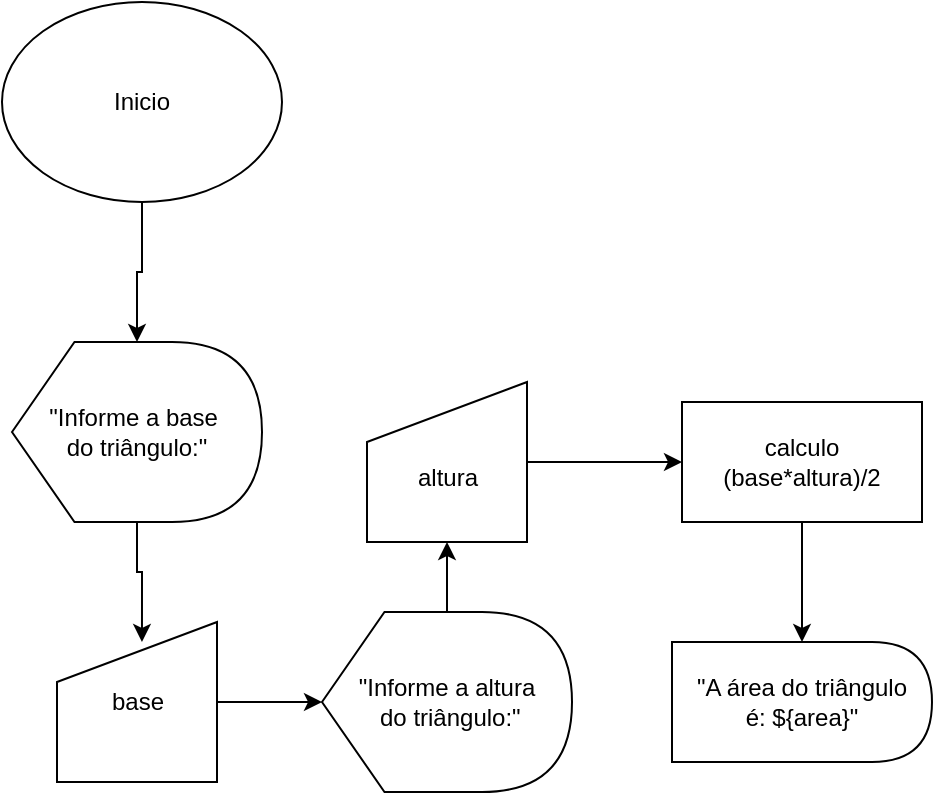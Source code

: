 <mxfile version="21.6.8" type="github">
  <diagram name="Página-1" id="Of1l5Ty5u5XjqeMRKGTt">
    <mxGraphModel dx="1139" dy="553" grid="1" gridSize="10" guides="1" tooltips="1" connect="1" arrows="1" fold="1" page="1" pageScale="1" pageWidth="827" pageHeight="1169" math="0" shadow="0">
      <root>
        <mxCell id="0" />
        <mxCell id="1" parent="0" />
        <mxCell id="3Xf_2oQIhMBCi_jiA-Yd-5" value="" style="edgeStyle=orthogonalEdgeStyle;rounded=0;orthogonalLoop=1;jettySize=auto;html=1;" edge="1" parent="1" source="3Xf_2oQIhMBCi_jiA-Yd-1" target="3Xf_2oQIhMBCi_jiA-Yd-3">
          <mxGeometry relative="1" as="geometry" />
        </mxCell>
        <mxCell id="3Xf_2oQIhMBCi_jiA-Yd-1" value="&lt;div&gt;Inicio&lt;/div&gt;" style="ellipse;whiteSpace=wrap;html=1;fontFamily=Helvetica;" vertex="1" parent="1">
          <mxGeometry x="320" width="140" height="100" as="geometry" />
        </mxCell>
        <mxCell id="3Xf_2oQIhMBCi_jiA-Yd-6" value="" style="edgeStyle=orthogonalEdgeStyle;rounded=0;orthogonalLoop=1;jettySize=auto;html=1;entryX=0.531;entryY=0.125;entryDx=0;entryDy=0;entryPerimeter=0;" edge="1" parent="1" source="3Xf_2oQIhMBCi_jiA-Yd-3" target="3Xf_2oQIhMBCi_jiA-Yd-4">
          <mxGeometry relative="1" as="geometry">
            <Array as="points">
              <mxPoint x="388" y="285" />
              <mxPoint x="390" y="285" />
            </Array>
          </mxGeometry>
        </mxCell>
        <mxCell id="3Xf_2oQIhMBCi_jiA-Yd-3" value="&lt;div&gt;&quot;Informe a base&amp;nbsp;&lt;/div&gt;&lt;div&gt;do triângulo:&quot;&lt;/div&gt;" style="shape=display;whiteSpace=wrap;html=1;" vertex="1" parent="1">
          <mxGeometry x="325" y="170" width="125" height="90" as="geometry" />
        </mxCell>
        <mxCell id="3Xf_2oQIhMBCi_jiA-Yd-8" value="" style="edgeStyle=orthogonalEdgeStyle;rounded=0;orthogonalLoop=1;jettySize=auto;html=1;" edge="1" parent="1" source="3Xf_2oQIhMBCi_jiA-Yd-4" target="3Xf_2oQIhMBCi_jiA-Yd-7">
          <mxGeometry relative="1" as="geometry" />
        </mxCell>
        <mxCell id="3Xf_2oQIhMBCi_jiA-Yd-4" value="&lt;div&gt;base&lt;/div&gt;" style="shape=manualInput;whiteSpace=wrap;html=1;" vertex="1" parent="1">
          <mxGeometry x="347.5" y="310" width="80" height="80" as="geometry" />
        </mxCell>
        <mxCell id="3Xf_2oQIhMBCi_jiA-Yd-10" value="" style="edgeStyle=orthogonalEdgeStyle;rounded=0;orthogonalLoop=1;jettySize=auto;html=1;" edge="1" parent="1" source="3Xf_2oQIhMBCi_jiA-Yd-7" target="3Xf_2oQIhMBCi_jiA-Yd-9">
          <mxGeometry relative="1" as="geometry" />
        </mxCell>
        <mxCell id="3Xf_2oQIhMBCi_jiA-Yd-7" value="&lt;div&gt;&quot;Informe a altura&lt;/div&gt;&lt;div&gt;&amp;nbsp;do triângulo:&quot;&lt;/div&gt;" style="shape=display;whiteSpace=wrap;html=1;" vertex="1" parent="1">
          <mxGeometry x="480" y="305" width="125" height="90" as="geometry" />
        </mxCell>
        <mxCell id="3Xf_2oQIhMBCi_jiA-Yd-12" value="" style="edgeStyle=orthogonalEdgeStyle;rounded=0;orthogonalLoop=1;jettySize=auto;html=1;" edge="1" parent="1" source="3Xf_2oQIhMBCi_jiA-Yd-9" target="3Xf_2oQIhMBCi_jiA-Yd-11">
          <mxGeometry relative="1" as="geometry" />
        </mxCell>
        <mxCell id="3Xf_2oQIhMBCi_jiA-Yd-9" value="&lt;div&gt;&lt;br&gt;&lt;/div&gt;&lt;div&gt;altura&lt;/div&gt;" style="shape=manualInput;whiteSpace=wrap;html=1;" vertex="1" parent="1">
          <mxGeometry x="502.5" y="190" width="80" height="80" as="geometry" />
        </mxCell>
        <mxCell id="3Xf_2oQIhMBCi_jiA-Yd-16" value="" style="edgeStyle=orthogonalEdgeStyle;rounded=0;orthogonalLoop=1;jettySize=auto;html=1;entryX=0.5;entryY=0;entryDx=0;entryDy=0;" edge="1" parent="1" source="3Xf_2oQIhMBCi_jiA-Yd-11" target="3Xf_2oQIhMBCi_jiA-Yd-17">
          <mxGeometry relative="1" as="geometry">
            <mxPoint x="720" y="310" as="targetPoint" />
          </mxGeometry>
        </mxCell>
        <mxCell id="3Xf_2oQIhMBCi_jiA-Yd-11" value="&lt;div&gt;calculo&lt;/div&gt;&lt;div&gt;(base*altura)/2&lt;/div&gt;" style="rounded=0;whiteSpace=wrap;html=1;" vertex="1" parent="1">
          <mxGeometry x="660" y="200" width="120" height="60" as="geometry" />
        </mxCell>
        <mxCell id="3Xf_2oQIhMBCi_jiA-Yd-17" value="&lt;div&gt;&quot;A área do triângulo&lt;/div&gt;&lt;div&gt;é: ${area}&quot;&lt;/div&gt;" style="shape=delay;whiteSpace=wrap;html=1;" vertex="1" parent="1">
          <mxGeometry x="655" y="320" width="130" height="60" as="geometry" />
        </mxCell>
      </root>
    </mxGraphModel>
  </diagram>
</mxfile>
